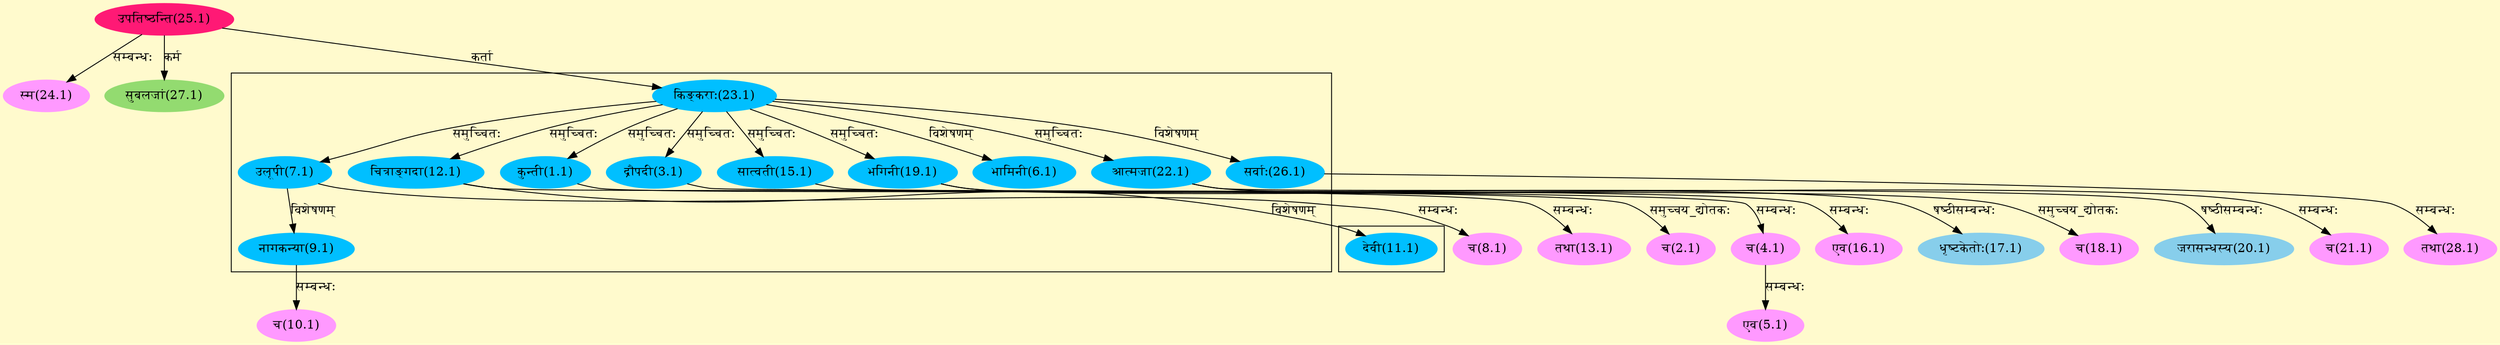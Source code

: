 digraph G{
rankdir=BT;
 compound=true;
 bgcolor="lemonchiffon1";

subgraph cluster_1{
Node1_1 [style=filled, color="#00BFFF" label = "कुन्ती(1.1)"]
Node23_1 [style=filled, color="#00BFFF" label = "किङ्कराः(23.1)"]
Node3_1 [style=filled, color="#00BFFF" label = "द्रौपदी(3.1)"]
Node6_1 [style=filled, color="#00BFFF" label = "भामिनी(6.1)"]
Node7_1 [style=filled, color="#00BFFF" label = "उलूपी(7.1)"]
Node9_1 [style=filled, color="#00BFFF" label = "नागकन्या(9.1)"]
Node12_1 [style=filled, color="#00BFFF" label = "चित्राङ्गदा(12.1)"]
Node15_1 [style=filled, color="#00BFFF" label = "सात्वती(15.1)"]
Node19_1 [style=filled, color="#00BFFF" label = "भगिनी(19.1)"]
Node22_1 [style=filled, color="#00BFFF" label = "आत्मजा(22.1)"]
Node26_1 [style=filled, color="#00BFFF" label = "सर्वाः(26.1)"]

}

subgraph cluster_2{
Node11_1 [style=filled, color="#00BFFF" label = "देवी(11.1)"]
Node12_1 [style=filled, color="#00BFFF" label = "चित्राङ्गदा(12.1)"]

}
Node2_1 [style=filled, color="#FF99FF" label = "च(2.1)"]
Node1_1 [style=filled, color="#00BFFF" label = "कुन्ती(1.1)"]
Node4_1 [style=filled, color="#FF99FF" label = "च(4.1)"]
Node3_1 [style=filled, color="#00BFFF" label = "द्रौपदी(3.1)"]
Node5_1 [style=filled, color="#FF99FF" label = "एव(5.1)"]
Node8_1 [style=filled, color="#FF99FF" label = "च(8.1)"]
Node7_1 [style=filled, color="#00BFFF" label = "उलूपी(7.1)"]
Node10_1 [style=filled, color="#FF99FF" label = "च(10.1)"]
Node9_1 [style=filled, color="#00BFFF" label = "नागकन्या(9.1)"]
Node13_1 [style=filled, color="#FF99FF" label = "तथा(13.1)"]
Node12_1 [style=filled, color="#00BFFF" label = "चित्राङ्गदा(12.1)"]
Node16_1 [style=filled, color="#FF99FF" label = "एव(16.1)"]
Node15_1 [style=filled, color="#00BFFF" label = "सात्वती(15.1)"]
Node17_1 [style=filled, color="#87CEEB" label = "धृष्टकेतोः(17.1)"]
Node19_1 [style=filled, color="#00BFFF" label = "भगिनी(19.1)"]
Node18_1 [style=filled, color="#FF99FF" label = "च(18.1)"]
Node20_1 [style=filled, color="#87CEEB" label = "जरासन्धस्य(20.1)"]
Node22_1 [style=filled, color="#00BFFF" label = "आत्मजा(22.1)"]
Node21_1 [style=filled, color="#FF99FF" label = "च(21.1)"]
Node23_1 [style=filled, color="#00BFFF" label = "किङ्कराः(23.1)"]
Node25_1 [style=filled, color="#FF1975" label = "उपतिष्ठन्ति(25.1)"]
Node24_1 [style=filled, color="#FF99FF" label = "स्म(24.1)"]
Node [style=filled, color="" label = "()"]
Node27_1 [style=filled, color="#93DB70" label = "सुबलजां(27.1)"]
Node28_1 [style=filled, color="#FF99FF" label = "तथा(28.1)"]
Node26_1 [style=filled, color="#00BFFF" label = "सर्वाः(26.1)"]
/* Start of Relations section */

Node1_1 -> Node23_1 [  label="समुच्चितः"  dir="back" ]
Node2_1 -> Node1_1 [  label="समुच्चय_द्योतकः"  dir="back" ]
Node3_1 -> Node23_1 [  label="समुच्चितः"  dir="back" ]
Node4_1 -> Node3_1 [  label="सम्बन्धः"  dir="back" ]
Node5_1 -> Node4_1 [  label="सम्बन्धः"  dir="back" ]
Node6_1 -> Node23_1 [  label="विशेषणम्"  dir="back" ]
Node7_1 -> Node23_1 [  label="समुच्चितः"  dir="back" ]
Node8_1 -> Node7_1 [  label="सम्बन्धः"  dir="back" ]
Node9_1 -> Node7_1 [  label="विशेषणम्"  dir="back" ]
Node10_1 -> Node9_1 [  label="सम्बन्धः"  dir="back" ]
Node11_1 -> Node12_1 [  label="विशेषणम्"  dir="back" ]
Node12_1 -> Node23_1 [  label="समुच्चितः"  dir="back" ]
Node13_1 -> Node12_1 [  label="सम्बन्धः"  dir="back" ]
Node15_1 -> Node23_1 [  label="समुच्चितः"  dir="back" ]
Node16_1 -> Node15_1 [  label="सम्बन्धः"  dir="back" ]
Node17_1 -> Node19_1 [  label="षष्ठीसम्बन्धः"  dir="back" ]
Node18_1 -> Node19_1 [  label="समुच्चय_द्योतकः"  dir="back" ]
Node19_1 -> Node23_1 [  label="समुच्चितः"  dir="back" ]
Node20_1 -> Node22_1 [  label="षष्ठीसम्बन्धः"  dir="back" ]
Node21_1 -> Node22_1 [  label="सम्बन्धः"  dir="back" ]
Node22_1 -> Node23_1 [  label="समुच्चितः"  dir="back" ]
Node23_1 -> Node25_1 [  label="कर्ता"  dir="back" ]
Node24_1 -> Node25_1 [  label="सम्बन्धः"  dir="back" ]
Node26_1 -> Node23_1 [  label="विशेषणम्"  dir="back" ]
Node27_1 -> Node25_1 [  label="कर्म"  dir="back" ]
Node28_1 -> Node26_1 [  label="सम्बन्धः"  dir="back" ]
}
